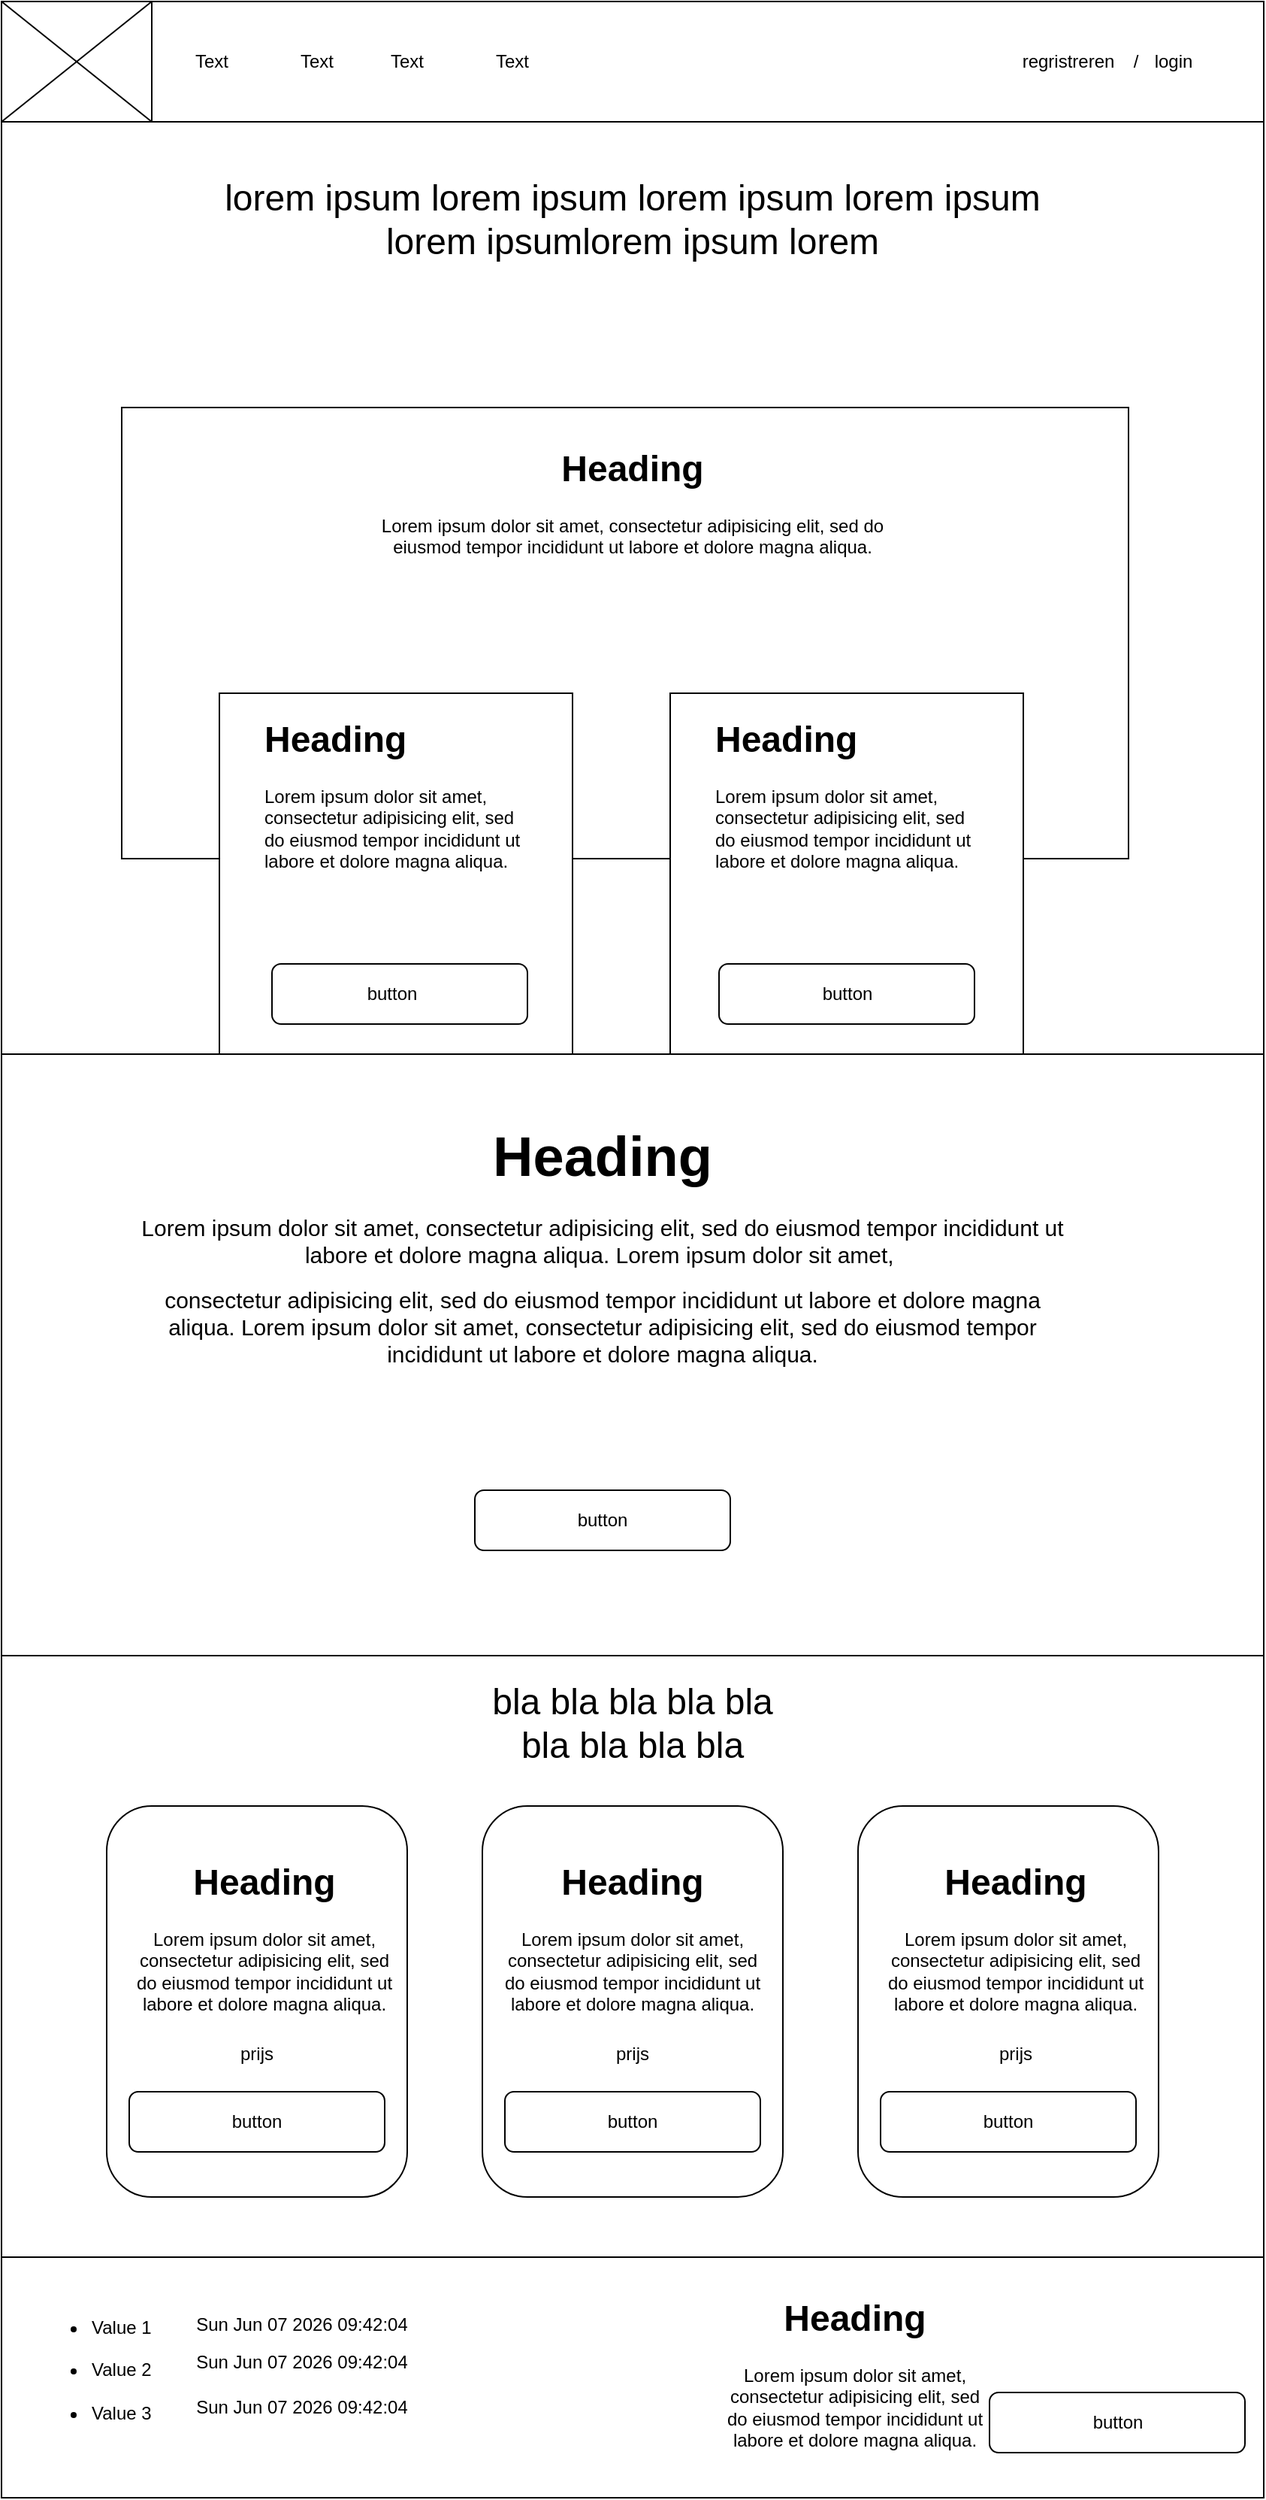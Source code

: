 <mxfile>
    <diagram name="Pagina-1" id="rnfxSgNdfk0JlfS6oZy4">
        <mxGraphModel dx="1216" dy="581" grid="1" gridSize="10" guides="1" tooltips="1" connect="1" arrows="1" fold="1" page="1" pageScale="1" pageWidth="827" pageHeight="1169" math="0" shadow="0">
            <root>
                <mxCell id="0"/>
                <mxCell id="1" parent="0"/>
                <mxCell id="7HYfUetMgNzGJdMcLH0i-1" value="" style="rounded=0;whiteSpace=wrap;html=1;" parent="1" vertex="1">
                    <mxGeometry width="840" height="80" as="geometry"/>
                </mxCell>
                <mxCell id="7HYfUetMgNzGJdMcLH0i-2" value="Text" style="text;html=1;align=center;verticalAlign=middle;whiteSpace=wrap;rounded=0;" parent="1" vertex="1">
                    <mxGeometry x="180" y="25" width="60" height="30" as="geometry"/>
                </mxCell>
                <mxCell id="7HYfUetMgNzGJdMcLH0i-3" value="Text" style="text;html=1;align=center;verticalAlign=middle;whiteSpace=wrap;rounded=0;" parent="1" vertex="1">
                    <mxGeometry x="110" y="25" width="60" height="30" as="geometry"/>
                </mxCell>
                <mxCell id="7HYfUetMgNzGJdMcLH0i-4" value="Text" style="text;html=1;align=center;verticalAlign=middle;whiteSpace=wrap;rounded=0;" parent="1" vertex="1">
                    <mxGeometry x="240" y="25" width="60" height="30" as="geometry"/>
                </mxCell>
                <mxCell id="7HYfUetMgNzGJdMcLH0i-5" value="Text" style="text;html=1;align=center;verticalAlign=middle;whiteSpace=wrap;rounded=0;" parent="1" vertex="1">
                    <mxGeometry x="310" y="25" width="60" height="30" as="geometry"/>
                </mxCell>
                <mxCell id="7HYfUetMgNzGJdMcLH0i-6" value="regristreren" style="text;html=1;align=center;verticalAlign=middle;whiteSpace=wrap;rounded=0;" parent="1" vertex="1">
                    <mxGeometry x="680" y="25" width="60" height="30" as="geometry"/>
                </mxCell>
                <mxCell id="7HYfUetMgNzGJdMcLH0i-7" value="login" style="text;html=1;align=center;verticalAlign=middle;whiteSpace=wrap;rounded=0;" parent="1" vertex="1">
                    <mxGeometry x="750" y="25" width="60" height="30" as="geometry"/>
                </mxCell>
                <mxCell id="7HYfUetMgNzGJdMcLH0i-8" value="/" style="text;html=1;align=center;verticalAlign=middle;whiteSpace=wrap;rounded=0;" parent="1" vertex="1">
                    <mxGeometry x="740" y="25" width="30" height="30" as="geometry"/>
                </mxCell>
                <mxCell id="7HYfUetMgNzGJdMcLH0i-9" value="" style="rounded=0;whiteSpace=wrap;html=1;" parent="1" vertex="1">
                    <mxGeometry width="100" height="80" as="geometry"/>
                </mxCell>
                <mxCell id="7HYfUetMgNzGJdMcLH0i-10" value="" style="endArrow=none;html=1;rounded=0;entryX=1;entryY=0;entryDx=0;entryDy=0;exitX=0;exitY=1;exitDx=0;exitDy=0;" parent="1" source="7HYfUetMgNzGJdMcLH0i-9" target="7HYfUetMgNzGJdMcLH0i-9" edge="1">
                    <mxGeometry width="50" height="50" relative="1" as="geometry">
                        <mxPoint x="390" y="140" as="sourcePoint"/>
                        <mxPoint x="440" y="90" as="targetPoint"/>
                        <Array as="points"/>
                    </mxGeometry>
                </mxCell>
                <mxCell id="7HYfUetMgNzGJdMcLH0i-11" value="" style="endArrow=none;html=1;rounded=0;entryX=1;entryY=1;entryDx=0;entryDy=0;exitX=0;exitY=0;exitDx=0;exitDy=0;" parent="1" source="7HYfUetMgNzGJdMcLH0i-9" target="7HYfUetMgNzGJdMcLH0i-9" edge="1">
                    <mxGeometry width="50" height="50" relative="1" as="geometry">
                        <mxPoint x="10" y="90" as="sourcePoint"/>
                        <mxPoint x="110" y="10" as="targetPoint"/>
                        <Array as="points"/>
                    </mxGeometry>
                </mxCell>
                <mxCell id="7HYfUetMgNzGJdMcLH0i-12" value="" style="rounded=0;whiteSpace=wrap;html=1;" parent="1" vertex="1">
                    <mxGeometry y="80" width="840" height="1580" as="geometry"/>
                </mxCell>
                <mxCell id="7HYfUetMgNzGJdMcLH0i-14" value="&lt;font style=&quot;font-size: 24px;&quot;&gt;lorem ipsum lorem ipsum lorem ipsum lorem ipsum lorem ipsumlorem ipsum lorem&lt;/font&gt;" style="text;html=1;align=center;verticalAlign=middle;whiteSpace=wrap;rounded=0;" parent="1" vertex="1">
                    <mxGeometry x="145" y="130" width="550" height="30" as="geometry"/>
                </mxCell>
                <mxCell id="7HYfUetMgNzGJdMcLH0i-15" value="" style="rounded=0;whiteSpace=wrap;html=1;perimeterSpacing=1;arcSize=12;" parent="1" vertex="1">
                    <mxGeometry x="80" y="270" width="670" height="300" as="geometry"/>
                </mxCell>
                <mxCell id="7HYfUetMgNzGJdMcLH0i-16" value="" style="rounded=0;whiteSpace=wrap;html=1;" parent="1" vertex="1">
                    <mxGeometry x="145" y="460" width="235" height="240" as="geometry"/>
                </mxCell>
                <mxCell id="7HYfUetMgNzGJdMcLH0i-17" value="" style="rounded=0;whiteSpace=wrap;html=1;" parent="1" vertex="1">
                    <mxGeometry x="445" y="460" width="235" height="240" as="geometry"/>
                </mxCell>
                <mxCell id="7HYfUetMgNzGJdMcLH0i-19" value="&lt;h1 style=&quot;margin-top: 0px;&quot;&gt;Heading&lt;/h1&gt;&lt;p&gt;Lorem ipsum dolor sit amet, consectetur adipisicing elit, sed do eiusmod tempor incididunt ut labore et dolore magna aliqua.&lt;/p&gt;" style="text;html=1;whiteSpace=wrap;overflow=hidden;rounded=0;" parent="1" vertex="1">
                    <mxGeometry x="172.5" y="470" width="180" height="120" as="geometry"/>
                </mxCell>
                <mxCell id="7HYfUetMgNzGJdMcLH0i-20" value="&lt;h1 style=&quot;margin-top: 0px;&quot;&gt;Heading&lt;/h1&gt;&lt;p&gt;Lorem ipsum dolor sit amet, consectetur adipisicing elit, sed do eiusmod tempor incididunt ut labore et dolore magna aliqua.&lt;/p&gt;" style="text;html=1;whiteSpace=wrap;overflow=hidden;rounded=0;" parent="1" vertex="1">
                    <mxGeometry x="472.5" y="470" width="180" height="120" as="geometry"/>
                </mxCell>
                <mxCell id="7HYfUetMgNzGJdMcLH0i-21" value="" style="rounded=1;whiteSpace=wrap;html=1;" parent="1" vertex="1">
                    <mxGeometry x="180" y="640" width="170" height="40" as="geometry"/>
                </mxCell>
                <mxCell id="7HYfUetMgNzGJdMcLH0i-22" value="" style="rounded=1;whiteSpace=wrap;html=1;" parent="1" vertex="1">
                    <mxGeometry x="477.5" y="640" width="170" height="40" as="geometry"/>
                </mxCell>
                <mxCell id="7HYfUetMgNzGJdMcLH0i-23" value="button" style="text;html=1;align=center;verticalAlign=middle;whiteSpace=wrap;rounded=0;" parent="1" vertex="1">
                    <mxGeometry x="230" y="645" width="60" height="30" as="geometry"/>
                </mxCell>
                <mxCell id="7HYfUetMgNzGJdMcLH0i-24" value="button" style="text;html=1;align=center;verticalAlign=middle;whiteSpace=wrap;rounded=0;" parent="1" vertex="1">
                    <mxGeometry x="532.5" y="645" width="60" height="30" as="geometry"/>
                </mxCell>
                <mxCell id="7HYfUetMgNzGJdMcLH0i-25" value="" style="rounded=0;whiteSpace=wrap;html=1;" parent="1" vertex="1">
                    <mxGeometry y="1100" width="840" height="400" as="geometry"/>
                </mxCell>
                <mxCell id="7HYfUetMgNzGJdMcLH0i-26" value="bla bla bla bla bla bla bla bla bla" style="text;html=1;align=center;verticalAlign=middle;whiteSpace=wrap;rounded=0;fontSize=24;" parent="1" vertex="1">
                    <mxGeometry x="315" y="1130" width="210" height="30" as="geometry"/>
                </mxCell>
                <mxCell id="7HYfUetMgNzGJdMcLH0i-27" value="" style="rounded=1;whiteSpace=wrap;html=1;" parent="1" vertex="1">
                    <mxGeometry x="70" y="1200" width="200" height="260" as="geometry"/>
                </mxCell>
                <mxCell id="7HYfUetMgNzGJdMcLH0i-28" value="" style="rounded=1;whiteSpace=wrap;html=1;" parent="1" vertex="1">
                    <mxGeometry x="320" y="1200" width="200" height="260" as="geometry"/>
                </mxCell>
                <mxCell id="7HYfUetMgNzGJdMcLH0i-29" value="" style="rounded=1;whiteSpace=wrap;html=1;" parent="1" vertex="1">
                    <mxGeometry x="570" y="1200" width="200" height="260" as="geometry"/>
                </mxCell>
                <mxCell id="7HYfUetMgNzGJdMcLH0i-30" value="" style="rounded=0;whiteSpace=wrap;html=1;" parent="1" vertex="1">
                    <mxGeometry y="700" width="840" height="400" as="geometry"/>
                </mxCell>
                <mxCell id="7HYfUetMgNzGJdMcLH0i-31" value="&lt;h1 style=&quot;margin-top: 0px;&quot;&gt;&lt;font style=&quot;font-size: 37px;&quot;&gt;Heading&lt;/font&gt;&lt;/h1&gt;&lt;p&gt;&lt;font style=&quot;font-size: 15px;&quot;&gt;Lorem ipsum dolor sit amet, consectetur adipisicing elit, sed do eiusmod tempor incididunt ut labore et dolore magna aliqua.&amp;nbsp;&lt;/font&gt;&lt;span style=&quot;font-size: 15px; background-color: transparent; color: light-dark(rgb(0, 0, 0), rgb(255, 255, 255));&quot;&gt;Lorem ipsum dolor sit amet,&amp;nbsp;&lt;/span&gt;&lt;/p&gt;&lt;p&gt;&lt;span style=&quot;font-size: 15px; background-color: transparent; color: light-dark(rgb(0, 0, 0), rgb(255, 255, 255));&quot;&gt;consectetur adipisicing elit, sed do eiusmod tempor incididunt ut labore et dolore magna aliqua.&amp;nbsp;&lt;/span&gt;&lt;span style=&quot;font-size: 15px; background-color: transparent; color: light-dark(rgb(0, 0, 0), rgb(255, 255, 255));&quot;&gt;Lorem ipsum dolor sit amet, consectetur adipisicing elit, sed do eiusmod tempor incididunt ut labore et dolore magna aliqua.&lt;/span&gt;&lt;/p&gt;" style="text;html=1;whiteSpace=wrap;overflow=hidden;rounded=0;align=center;" parent="1" vertex="1">
                    <mxGeometry x="90" y="740" width="620" height="280" as="geometry"/>
                </mxCell>
                <mxCell id="7HYfUetMgNzGJdMcLH0i-32" value="" style="rounded=1;whiteSpace=wrap;html=1;" parent="1" vertex="1">
                    <mxGeometry x="315" y="990" width="170" height="40" as="geometry"/>
                </mxCell>
                <mxCell id="7HYfUetMgNzGJdMcLH0i-33" value="button" style="text;html=1;align=center;verticalAlign=middle;whiteSpace=wrap;rounded=0;" parent="1" vertex="1">
                    <mxGeometry x="370" y="995" width="60" height="30" as="geometry"/>
                </mxCell>
                <mxCell id="7HYfUetMgNzGJdMcLH0i-34" value="" style="rounded=1;whiteSpace=wrap;html=1;" parent="1" vertex="1">
                    <mxGeometry x="85" y="1390" width="170" height="40" as="geometry"/>
                </mxCell>
                <mxCell id="7HYfUetMgNzGJdMcLH0i-35" value="button" style="text;html=1;align=center;verticalAlign=middle;whiteSpace=wrap;rounded=0;" parent="1" vertex="1">
                    <mxGeometry x="140" y="1395" width="60" height="30" as="geometry"/>
                </mxCell>
                <mxCell id="7HYfUetMgNzGJdMcLH0i-36" value="" style="rounded=1;whiteSpace=wrap;html=1;" parent="1" vertex="1">
                    <mxGeometry x="657.5" y="1590" width="170" height="40" as="geometry"/>
                </mxCell>
                <mxCell id="7HYfUetMgNzGJdMcLH0i-37" value="button" style="text;html=1;align=center;verticalAlign=middle;whiteSpace=wrap;rounded=0;" parent="1" vertex="1">
                    <mxGeometry x="712.5" y="1595" width="60" height="30" as="geometry"/>
                </mxCell>
                <mxCell id="7HYfUetMgNzGJdMcLH0i-38" value="" style="rounded=1;whiteSpace=wrap;html=1;" parent="1" vertex="1">
                    <mxGeometry x="585" y="1390" width="170" height="40" as="geometry"/>
                </mxCell>
                <mxCell id="7HYfUetMgNzGJdMcLH0i-39" value="button" style="text;html=1;align=center;verticalAlign=middle;whiteSpace=wrap;rounded=0;" parent="1" vertex="1">
                    <mxGeometry x="640" y="1395" width="60" height="30" as="geometry"/>
                </mxCell>
                <mxCell id="7HYfUetMgNzGJdMcLH0i-40" value="&lt;h1 style=&quot;margin-top: 0px;&quot;&gt;Heading&lt;/h1&gt;&lt;p&gt;Lorem ipsum dolor sit amet, consectetur adipisicing elit, sed do eiusmod tempor incididunt ut labore et dolore magna aliqua.&lt;/p&gt;" style="text;html=1;whiteSpace=wrap;overflow=hidden;rounded=0;align=center;" parent="1" vertex="1">
                    <mxGeometry x="250" y="290" width="340" height="120" as="geometry"/>
                </mxCell>
                <mxCell id="7HYfUetMgNzGJdMcLH0i-41" value="&lt;h1 style=&quot;margin-top: 0px;&quot;&gt;Heading&lt;/h1&gt;&lt;p&gt;Lorem ipsum dolor sit amet, consectetur adipisicing elit, sed do eiusmod tempor incididunt ut labore et dolore magna aliqua.&lt;/p&gt;" style="text;html=1;whiteSpace=wrap;overflow=hidden;rounded=0;align=center;" parent="1" vertex="1">
                    <mxGeometry x="85" y="1230" width="180" height="120" as="geometry"/>
                </mxCell>
                <mxCell id="7HYfUetMgNzGJdMcLH0i-42" value="&lt;h1 style=&quot;margin-top: 0px;&quot;&gt;Heading&lt;/h1&gt;&lt;p&gt;Lorem ipsum dolor sit amet, consectetur adipisicing elit, sed do eiusmod tempor incididunt ut labore et dolore magna aliqua.&lt;/p&gt;" style="text;html=1;whiteSpace=wrap;overflow=hidden;rounded=0;align=center;" parent="1" vertex="1">
                    <mxGeometry x="330" y="1230" width="180" height="120" as="geometry"/>
                </mxCell>
                <mxCell id="7HYfUetMgNzGJdMcLH0i-43" value="&lt;h1 style=&quot;margin-top: 0px;&quot;&gt;Heading&lt;/h1&gt;&lt;p&gt;Lorem ipsum dolor sit amet, consectetur adipisicing elit, sed do eiusmod tempor incididunt ut labore et dolore magna aliqua.&lt;/p&gt;" style="text;html=1;whiteSpace=wrap;overflow=hidden;rounded=0;align=center;" parent="1" vertex="1">
                    <mxGeometry x="585" y="1230" width="180" height="120" as="geometry"/>
                </mxCell>
                <mxCell id="7HYfUetMgNzGJdMcLH0i-44" value="prijs" style="text;html=1;align=center;verticalAlign=middle;whiteSpace=wrap;rounded=0;" parent="1" vertex="1">
                    <mxGeometry x="140" y="1350" width="60" height="30" as="geometry"/>
                </mxCell>
                <mxCell id="7HYfUetMgNzGJdMcLH0i-45" value="prijs" style="text;html=1;align=center;verticalAlign=middle;whiteSpace=wrap;rounded=0;" parent="1" vertex="1">
                    <mxGeometry x="390" y="1350" width="60" height="30" as="geometry"/>
                </mxCell>
                <mxCell id="7HYfUetMgNzGJdMcLH0i-46" value="prijs" style="text;html=1;align=center;verticalAlign=middle;whiteSpace=wrap;rounded=0;" parent="1" vertex="1">
                    <mxGeometry x="645" y="1350" width="60" height="30" as="geometry"/>
                </mxCell>
                <mxCell id="7HYfUetMgNzGJdMcLH0i-48" value="&lt;ul style=&quot;line-height: 240%;&quot;&gt;&lt;li&gt;Value 1&lt;/li&gt;&lt;li&gt;Value 2&lt;/li&gt;&lt;li&gt;Value 3&lt;/li&gt;&lt;/ul&gt;" style="text;strokeColor=none;fillColor=none;html=1;whiteSpace=wrap;verticalAlign=middle;overflow=hidden;spacing=0;align=left;spacingTop=0;strokeWidth=0;horizontal=1;arcSize=12;autosize=0;fixedWidth=0;" parent="1" vertex="1">
                    <mxGeometry x="20" y="1520" width="100" height="90" as="geometry"/>
                </mxCell>
                <UserObject label="%date{ddd mmm dd yyyy HH:MM:ss}%" placeholders="1" id="7HYfUetMgNzGJdMcLH0i-49">
                    <mxCell style="text;html=1;strokeColor=none;fillColor=none;align=center;verticalAlign=middle;whiteSpace=wrap;overflow=hidden;" parent="1" vertex="1">
                        <mxGeometry x="120" y="1535" width="160" height="20" as="geometry"/>
                    </mxCell>
                </UserObject>
                <UserObject label="%date{ddd mmm dd yyyy HH:MM:ss}%" placeholders="1" id="7HYfUetMgNzGJdMcLH0i-50">
                    <mxCell style="text;html=1;strokeColor=none;fillColor=none;align=center;verticalAlign=middle;whiteSpace=wrap;overflow=hidden;" parent="1" vertex="1">
                        <mxGeometry x="120" y="1560" width="160" height="20" as="geometry"/>
                    </mxCell>
                </UserObject>
                <UserObject label="%date{ddd mmm dd yyyy HH:MM:ss}%" placeholders="1" id="7HYfUetMgNzGJdMcLH0i-51">
                    <mxCell style="text;html=1;strokeColor=none;fillColor=none;align=center;verticalAlign=middle;whiteSpace=wrap;overflow=hidden;" parent="1" vertex="1">
                        <mxGeometry x="120" y="1590" width="160" height="20" as="geometry"/>
                    </mxCell>
                </UserObject>
                <mxCell id="7HYfUetMgNzGJdMcLH0i-53" value="&lt;h1 style=&quot;margin-top: 0px;&quot;&gt;Heading&lt;/h1&gt;&lt;p&gt;Lorem ipsum dolor sit amet, consectetur adipisicing elit, sed do eiusmod tempor incididunt ut labore et dolore magna aliqua.&lt;/p&gt;" style="text;html=1;whiteSpace=wrap;overflow=hidden;rounded=0;align=center;" parent="1" vertex="1">
                    <mxGeometry x="477.5" y="1520" width="180" height="120" as="geometry"/>
                </mxCell>
                <mxCell id="2" value="" style="rounded=1;whiteSpace=wrap;html=1;" parent="1" vertex="1">
                    <mxGeometry x="335" y="1390" width="170" height="40" as="geometry"/>
                </mxCell>
                <mxCell id="3" value="button" style="text;html=1;align=center;verticalAlign=middle;whiteSpace=wrap;rounded=0;" parent="1" vertex="1">
                    <mxGeometry x="390" y="1395" width="60" height="30" as="geometry"/>
                </mxCell>
            </root>
        </mxGraphModel>
    </diagram>
</mxfile>